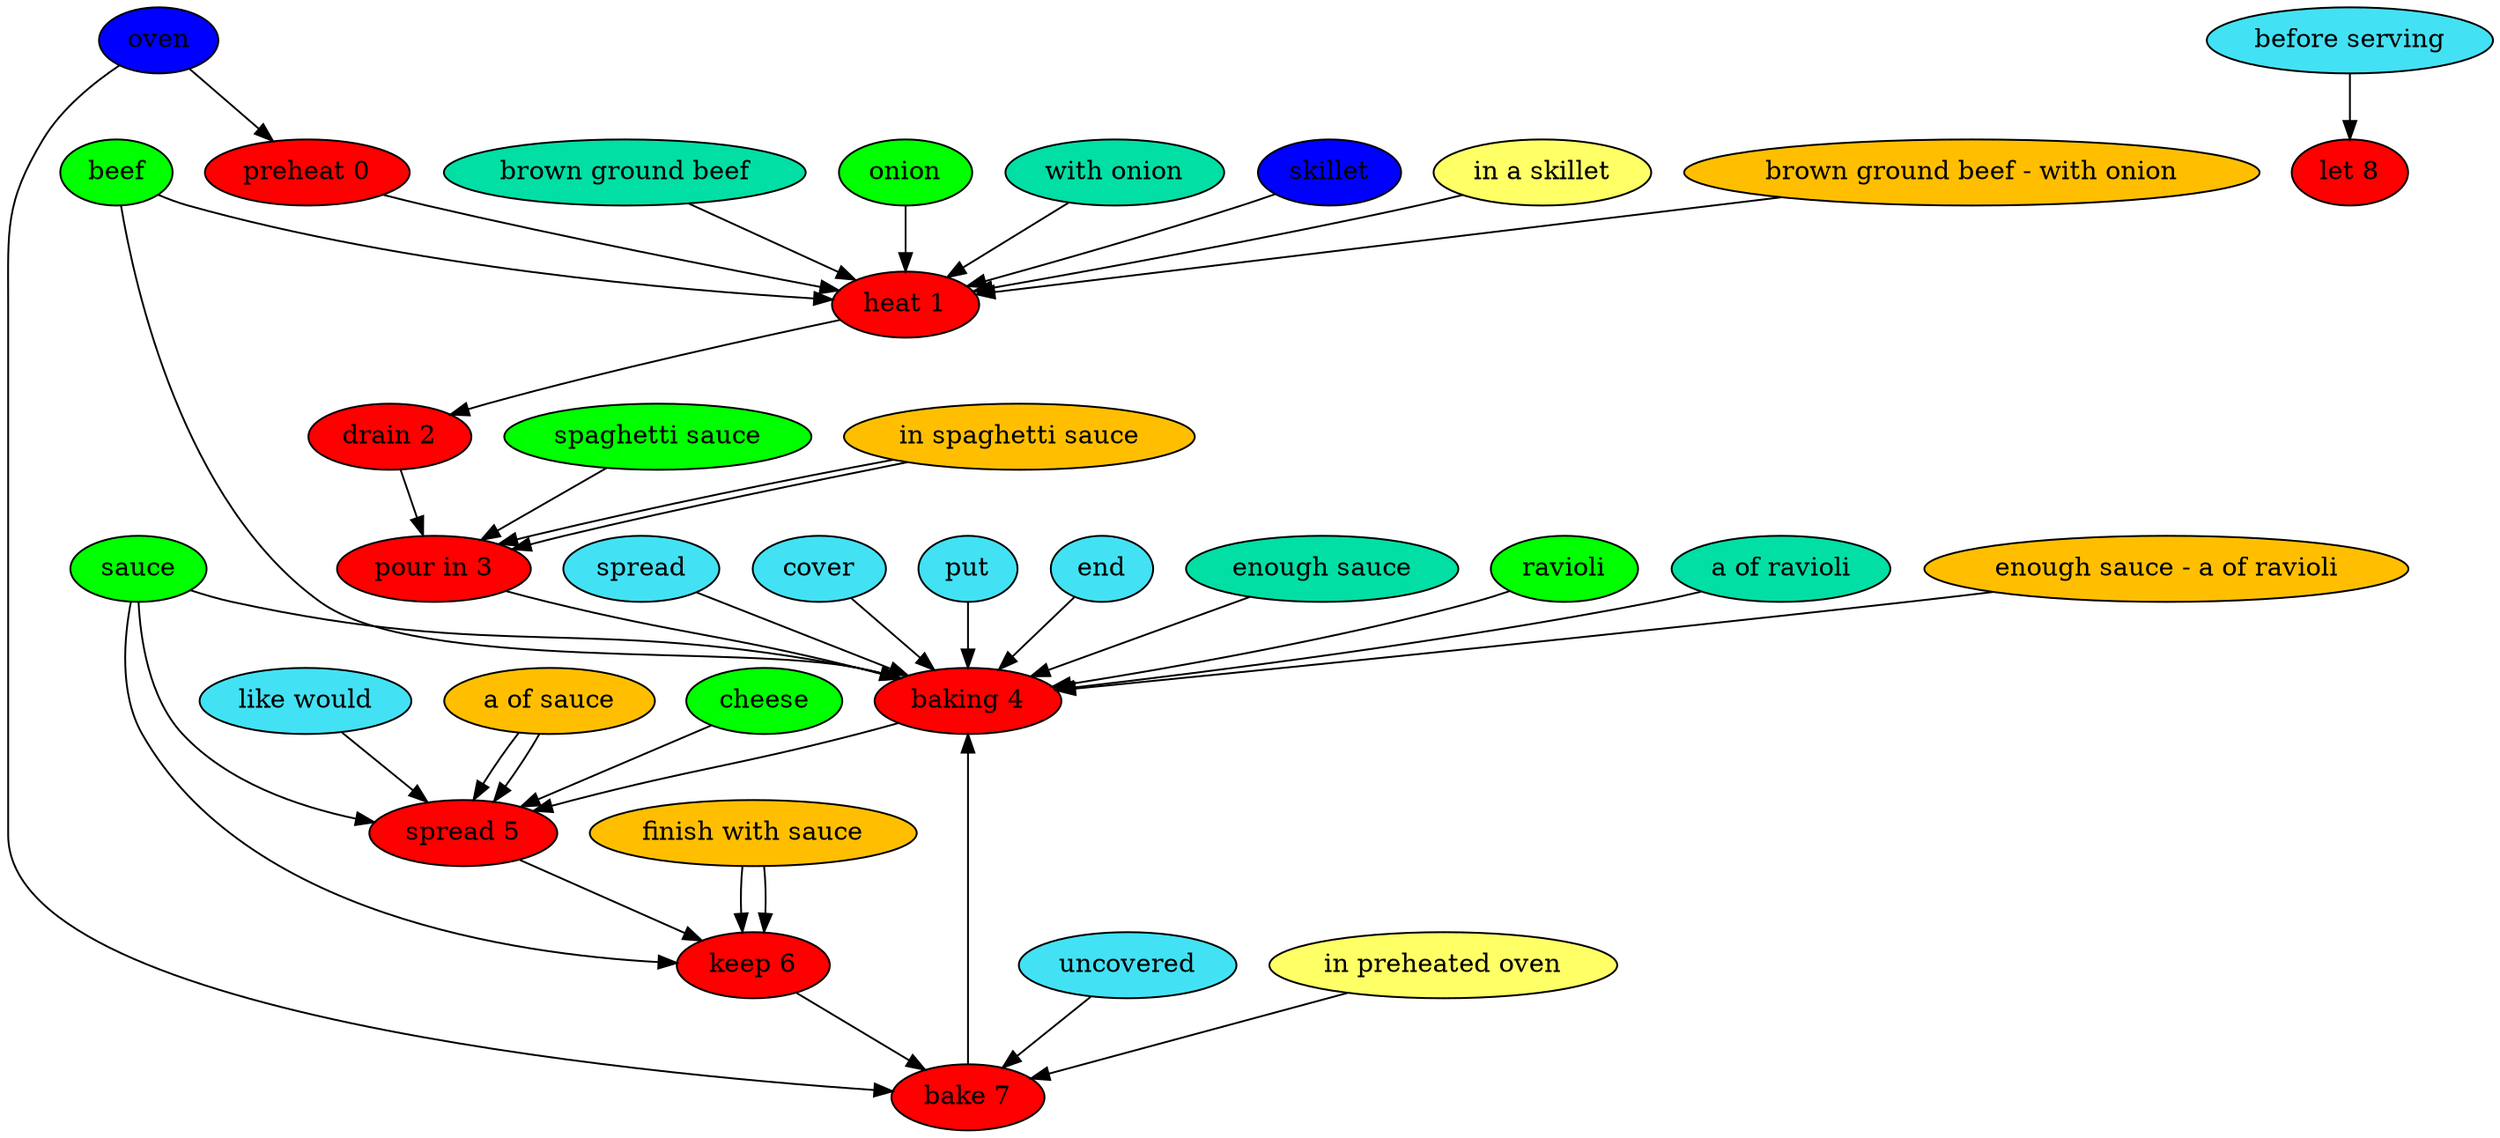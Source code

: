 digraph G {
"preheat 0" [style=filled, fillcolor=red];
oven [style=filled, fillcolor="#0000ff"];
oven -> "preheat 0";
"heat 1" [style=filled, fillcolor=red];
beef [style=filled, fillcolor=green];
beef -> "heat 1";
"brown ground beef" [style=filled, fillcolor="#01DFA5"];
"brown ground beef" -> "heat 1";
onion [style=filled, fillcolor=green];
onion -> "heat 1";
"with onion" [style=filled, fillcolor="#01DFA5"];
"with onion" -> "heat 1";
skillet [style=filled, fillcolor="#0000ff"];
skillet -> "heat 1";
"in a skillet" [style=filled, fillcolor="#ffff66"];
"in a skillet" -> "heat 1";
"brown ground beef - with onion" [style=filled, fillcolor="#FFBF00"];
"brown ground beef - with onion" -> "heat 1";
"drain 2" [style=filled, fillcolor=red];
"pour in 3" [style=filled, fillcolor=red];
"spaghetti sauce" [style=filled, fillcolor=green];
"spaghetti sauce" -> "pour in 3";
"in spaghetti sauce" [style=filled, fillcolor="#01DFA5"];
"in spaghetti sauce" -> "pour in 3";
"in spaghetti sauce" [style=filled, fillcolor="#FFBF00"];
"in spaghetti sauce" -> "pour in 3";
"baking 4" [style=filled, fillcolor=red];
spread [style=filled, fillcolor="#42e2f4"];
spread -> "baking 4";
cover [style=filled, fillcolor="#42e2f4"];
cover -> "baking 4";
put [style=filled, fillcolor="#42e2f4"];
put -> "baking 4";
end [style=filled, fillcolor="#42e2f4"];
end -> "baking 4";
sauce [style=filled, fillcolor=green];
sauce -> "baking 4";
"enough sauce" [style=filled, fillcolor="#01DFA5"];
"enough sauce" -> "baking 4";
beef [style=filled, fillcolor=green];
beef -> "baking 4";
ravioli [style=filled, fillcolor=green];
ravioli -> "baking 4";
"a of ravioli" [style=filled, fillcolor="#01DFA5"];
"a of ravioli" -> "baking 4";
"enough sauce - a of ravioli" [style=filled, fillcolor="#FFBF00"];
"enough sauce - a of ravioli" -> "baking 4";
"spread 5" [style=filled, fillcolor=red];
"like would" [style=filled, fillcolor="#42e2f4"];
"like would" -> "spread 5";
sauce [style=filled, fillcolor=green];
sauce -> "spread 5";
"a of sauce" [style=filled, fillcolor="#01DFA5"];
"a of sauce" -> "spread 5";
cheese [style=filled, fillcolor=green];
cheese -> "spread 5";
"a of sauce" [style=filled, fillcolor="#FFBF00"];
"a of sauce" -> "spread 5";
"keep 6" [style=filled, fillcolor=red];
sauce [style=filled, fillcolor=green];
sauce -> "keep 6";
"finish with sauce" [style=filled, fillcolor="#01DFA5"];
"finish with sauce" -> "keep 6";
"finish with sauce" [style=filled, fillcolor="#FFBF00"];
"finish with sauce" -> "keep 6";
"bake 7" [style=filled, fillcolor=red];
uncovered [style=filled, fillcolor="#42e2f4"];
uncovered -> "bake 7";
oven [style=filled, fillcolor="#0000ff"];
oven -> "bake 7";
"in preheated oven" [style=filled, fillcolor="#ffff66"];
"in preheated oven" -> "bake 7";
"let 8" [style=filled, fillcolor=red];
"before serving" [style=filled, fillcolor="#42e2f4"];
"before serving" -> "let 8";
"preheat 0" -> "heat 1";
"heat 1" -> "drain 2";
"drain 2" -> "pour in 3";
"pour in 3" -> "baking 4";
"baking 4" -> "spread 5";
"spread 5" -> "keep 6";
"keep 6" -> "bake 7";
"bake 7" -> "baking 4";
}

